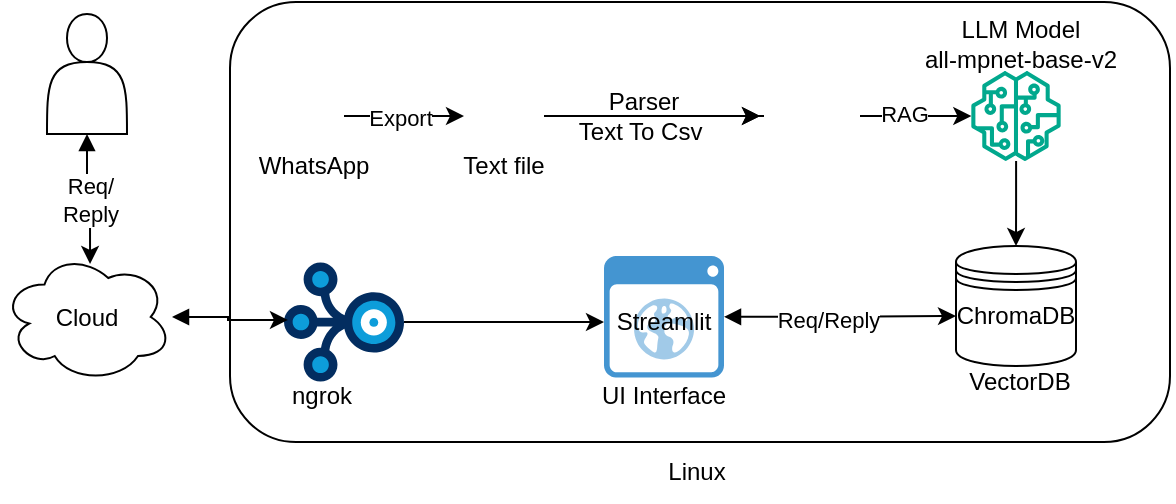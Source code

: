 <mxfile version="24.7.5">
  <diagram name="Page-1" id="FGSpDxOno7eK5a7wbtOg">
    <mxGraphModel dx="1220" dy="724" grid="1" gridSize="10" guides="1" tooltips="1" connect="1" arrows="1" fold="1" page="1" pageScale="1" pageWidth="850" pageHeight="1100" math="0" shadow="0">
      <root>
        <mxCell id="0" />
        <mxCell id="1" parent="0" />
        <mxCell id="jWdIfaKQOzp6A7ng9Rs8-55" value="" style="group" parent="1" vertex="1" connectable="0">
          <mxGeometry x="180" y="66" width="586" height="244" as="geometry" />
        </mxCell>
        <mxCell id="jWdIfaKQOzp6A7ng9Rs8-6" value="" style="shape=actor;whiteSpace=wrap;html=1;" parent="jWdIfaKQOzp6A7ng9Rs8-55" vertex="1">
          <mxGeometry x="22.5" width="40" height="60" as="geometry" />
        </mxCell>
        <mxCell id="jWdIfaKQOzp6A7ng9Rs8-46" value="Cloud" style="ellipse;shape=cloud;whiteSpace=wrap;html=1;" parent="jWdIfaKQOzp6A7ng9Rs8-55" vertex="1">
          <mxGeometry y="119" width="85" height="65" as="geometry" />
        </mxCell>
        <mxCell id="jWdIfaKQOzp6A7ng9Rs8-47" value="" style="group" parent="jWdIfaKQOzp6A7ng9Rs8-55" vertex="1" connectable="0">
          <mxGeometry x="126" width="460" height="220" as="geometry" />
        </mxCell>
        <mxCell id="jWdIfaKQOzp6A7ng9Rs8-50" value="" style="rounded=1;whiteSpace=wrap;html=1;" parent="jWdIfaKQOzp6A7ng9Rs8-47" vertex="1">
          <mxGeometry x="-12" y="-6" width="470" height="220" as="geometry" />
        </mxCell>
        <mxCell id="jWdIfaKQOzp6A7ng9Rs8-8" style="edgeStyle=orthogonalEdgeStyle;rounded=0;orthogonalLoop=1;jettySize=auto;html=1;exitX=1;exitY=0.5;exitDx=0;exitDy=0;entryX=0;entryY=0.5;entryDx=0;entryDy=0;" parent="jWdIfaKQOzp6A7ng9Rs8-47" source="jWdIfaKQOzp6A7ng9Rs8-1" target="jWdIfaKQOzp6A7ng9Rs8-2" edge="1">
          <mxGeometry relative="1" as="geometry" />
        </mxCell>
        <mxCell id="jWdIfaKQOzp6A7ng9Rs8-37" value="Export" style="edgeLabel;html=1;align=center;verticalAlign=middle;resizable=0;points=[];" parent="jWdIfaKQOzp6A7ng9Rs8-8" vertex="1" connectable="0">
          <mxGeometry x="-0.067" y="-1" relative="1" as="geometry">
            <mxPoint as="offset" />
          </mxGeometry>
        </mxCell>
        <mxCell id="jWdIfaKQOzp6A7ng9Rs8-1" value="" style="shape=image;html=1;verticalAlign=top;verticalLabelPosition=bottom;labelBackgroundColor=#ffffff;imageAspect=0;aspect=fixed;image=https://cdn3.iconfinder.com/data/icons/2018-social-media-logotypes/1000/2018_social_media_popular_app_logo-whatsapp-128.png" parent="jWdIfaKQOzp6A7ng9Rs8-47" vertex="1">
          <mxGeometry x="15" y="36" width="30" height="30" as="geometry" />
        </mxCell>
        <mxCell id="jWdIfaKQOzp6A7ng9Rs8-14" style="edgeStyle=orthogonalEdgeStyle;rounded=0;orthogonalLoop=1;jettySize=auto;html=1;exitX=1;exitY=0.5;exitDx=0;exitDy=0;" parent="jWdIfaKQOzp6A7ng9Rs8-47" source="jWdIfaKQOzp6A7ng9Rs8-15" target="jWdIfaKQOzp6A7ng9Rs8-3" edge="1">
          <mxGeometry relative="1" as="geometry" />
        </mxCell>
        <mxCell id="jWdIfaKQOzp6A7ng9Rs8-18" style="edgeStyle=orthogonalEdgeStyle;rounded=0;orthogonalLoop=1;jettySize=auto;html=1;exitX=1;exitY=0.5;exitDx=0;exitDy=0;entryX=0;entryY=0.5;entryDx=0;entryDy=0;" parent="jWdIfaKQOzp6A7ng9Rs8-47" source="jWdIfaKQOzp6A7ng9Rs8-2" target="jWdIfaKQOzp6A7ng9Rs8-3" edge="1">
          <mxGeometry relative="1" as="geometry" />
        </mxCell>
        <mxCell id="jWdIfaKQOzp6A7ng9Rs8-2" value="" style="shape=image;html=1;verticalAlign=top;verticalLabelPosition=bottom;labelBackgroundColor=#ffffff;imageAspect=0;aspect=fixed;image=https://cdn0.iconfinder.com/data/icons/octicons/1024/file-text-128.png" parent="jWdIfaKQOzp6A7ng9Rs8-47" vertex="1">
          <mxGeometry x="105" y="31" width="40" height="40" as="geometry" />
        </mxCell>
        <mxCell id="jWdIfaKQOzp6A7ng9Rs8-21" style="edgeStyle=orthogonalEdgeStyle;rounded=0;orthogonalLoop=1;jettySize=auto;html=1;" parent="jWdIfaKQOzp6A7ng9Rs8-47" source="jWdIfaKQOzp6A7ng9Rs8-3" target="jWdIfaKQOzp6A7ng9Rs8-7" edge="1">
          <mxGeometry relative="1" as="geometry" />
        </mxCell>
        <mxCell id="jWdIfaKQOzp6A7ng9Rs8-36" value="RAG" style="edgeLabel;html=1;align=center;verticalAlign=middle;resizable=0;points=[];" parent="jWdIfaKQOzp6A7ng9Rs8-21" vertex="1" connectable="0">
          <mxGeometry x="-0.21" y="1" relative="1" as="geometry">
            <mxPoint as="offset" />
          </mxGeometry>
        </mxCell>
        <mxCell id="jWdIfaKQOzp6A7ng9Rs8-3" value="" style="shape=image;html=1;verticalAlign=top;verticalLabelPosition=bottom;labelBackgroundColor=#ffffff;imageAspect=0;aspect=fixed;image=https://cdn0.iconfinder.com/data/icons/phosphor-light-vol-2/256/file-csv-light-128.png" parent="jWdIfaKQOzp6A7ng9Rs8-47" vertex="1">
          <mxGeometry x="253" y="26" width="50" height="50" as="geometry" />
        </mxCell>
        <mxCell id="jWdIfaKQOzp6A7ng9Rs8-5" value="" style="shape=datastore;whiteSpace=wrap;html=1;" parent="jWdIfaKQOzp6A7ng9Rs8-47" vertex="1">
          <mxGeometry x="351" y="116" width="60" height="60" as="geometry" />
        </mxCell>
        <mxCell id="jWdIfaKQOzp6A7ng9Rs8-24" style="edgeStyle=orthogonalEdgeStyle;rounded=0;orthogonalLoop=1;jettySize=auto;html=1;entryX=0.5;entryY=0;entryDx=0;entryDy=0;" parent="jWdIfaKQOzp6A7ng9Rs8-47" source="jWdIfaKQOzp6A7ng9Rs8-7" target="jWdIfaKQOzp6A7ng9Rs8-5" edge="1">
          <mxGeometry relative="1" as="geometry">
            <mxPoint x="381" y="106" as="targetPoint" />
          </mxGeometry>
        </mxCell>
        <mxCell id="jWdIfaKQOzp6A7ng9Rs8-7" value="" style="sketch=0;outlineConnect=0;fontColor=#232F3E;gradientColor=none;fillColor=#01A88D;strokeColor=none;dashed=0;verticalLabelPosition=bottom;verticalAlign=top;align=center;html=1;fontSize=12;fontStyle=0;aspect=fixed;pointerEvents=1;shape=mxgraph.aws4.sagemaker_model;" parent="jWdIfaKQOzp6A7ng9Rs8-47" vertex="1">
          <mxGeometry x="358.5" y="28.5" width="45" height="45" as="geometry" />
        </mxCell>
        <mxCell id="jWdIfaKQOzp6A7ng9Rs8-11" value="Text file" style="text;html=1;align=center;verticalAlign=middle;whiteSpace=wrap;rounded=0;" parent="jWdIfaKQOzp6A7ng9Rs8-47" vertex="1">
          <mxGeometry x="95" y="61" width="60" height="30" as="geometry" />
        </mxCell>
        <mxCell id="jWdIfaKQOzp6A7ng9Rs8-12" value="UI Interface" style="text;html=1;align=center;verticalAlign=middle;whiteSpace=wrap;rounded=0;" parent="jWdIfaKQOzp6A7ng9Rs8-47" vertex="1">
          <mxGeometry x="165" y="176" width="80" height="30" as="geometry" />
        </mxCell>
        <mxCell id="jWdIfaKQOzp6A7ng9Rs8-13" value="WhatsApp" style="text;html=1;align=center;verticalAlign=middle;whiteSpace=wrap;rounded=0;" parent="jWdIfaKQOzp6A7ng9Rs8-47" vertex="1">
          <mxGeometry x="-20" y="61" width="100" height="30" as="geometry" />
        </mxCell>
        <mxCell id="jWdIfaKQOzp6A7ng9Rs8-15" value="Parser&lt;div&gt;Text To Csv&amp;nbsp;&lt;/div&gt;" style="text;html=1;align=center;verticalAlign=middle;whiteSpace=wrap;rounded=0;" parent="jWdIfaKQOzp6A7ng9Rs8-47" vertex="1">
          <mxGeometry x="155" y="36" width="80" height="30" as="geometry" />
        </mxCell>
        <mxCell id="jWdIfaKQOzp6A7ng9Rs8-19" value="LLM Model&lt;br&gt;all-mpnet-base-v2" style="text;html=1;align=center;verticalAlign=middle;whiteSpace=wrap;rounded=0;" parent="jWdIfaKQOzp6A7ng9Rs8-47" vertex="1">
          <mxGeometry x="325.75" width="114.5" height="30" as="geometry" />
        </mxCell>
        <mxCell id="jWdIfaKQOzp6A7ng9Rs8-26" value="ChromaDB" style="text;html=1;align=center;verticalAlign=middle;whiteSpace=wrap;rounded=0;" parent="jWdIfaKQOzp6A7ng9Rs8-47" vertex="1">
          <mxGeometry x="351" y="136" width="60" height="30" as="geometry" />
        </mxCell>
        <mxCell id="jWdIfaKQOzp6A7ng9Rs8-45" style="edgeStyle=orthogonalEdgeStyle;rounded=0;orthogonalLoop=1;jettySize=auto;html=1;entryX=0;entryY=0.5;entryDx=0;entryDy=0;" parent="jWdIfaKQOzp6A7ng9Rs8-47" source="jWdIfaKQOzp6A7ng9Rs8-27" target="jWdIfaKQOzp6A7ng9Rs8-43" edge="1">
          <mxGeometry relative="1" as="geometry" />
        </mxCell>
        <mxCell id="jWdIfaKQOzp6A7ng9Rs8-27" value="" style="verticalLabelPosition=bottom;aspect=fixed;html=1;shape=mxgraph.salesforce.stream;" parent="jWdIfaKQOzp6A7ng9Rs8-47" vertex="1">
          <mxGeometry x="15" y="124" width="60" height="60" as="geometry" />
        </mxCell>
        <mxCell id="jWdIfaKQOzp6A7ng9Rs8-34" style="edgeStyle=orthogonalEdgeStyle;rounded=0;orthogonalLoop=1;jettySize=auto;html=1;entryX=0;entryY=0.5;entryDx=0;entryDy=0;startArrow=block;startFill=1;" parent="jWdIfaKQOzp6A7ng9Rs8-47" source="jWdIfaKQOzp6A7ng9Rs8-28" target="jWdIfaKQOzp6A7ng9Rs8-26" edge="1">
          <mxGeometry relative="1" as="geometry" />
        </mxCell>
        <mxCell id="jWdIfaKQOzp6A7ng9Rs8-41" value="Req/Reply" style="edgeLabel;html=1;align=center;verticalAlign=middle;resizable=0;points=[];" parent="jWdIfaKQOzp6A7ng9Rs8-34" vertex="1" connectable="0">
          <mxGeometry x="-0.11" y="-1" relative="1" as="geometry">
            <mxPoint as="offset" />
          </mxGeometry>
        </mxCell>
        <mxCell id="jWdIfaKQOzp6A7ng9Rs8-28" value="" style="shadow=0;dashed=0;html=1;strokeColor=none;fillColor=#4495D1;labelPosition=center;verticalLabelPosition=bottom;verticalAlign=top;align=center;outlineConnect=0;shape=mxgraph.veeam.2d.web_ui;" parent="jWdIfaKQOzp6A7ng9Rs8-47" vertex="1">
          <mxGeometry x="175" y="121" width="60" height="60.8" as="geometry" />
        </mxCell>
        <mxCell id="jWdIfaKQOzp6A7ng9Rs8-33" value="VectorDB" style="text;html=1;align=center;verticalAlign=middle;whiteSpace=wrap;rounded=0;" parent="jWdIfaKQOzp6A7ng9Rs8-47" vertex="1">
          <mxGeometry x="353" y="169" width="60" height="30" as="geometry" />
        </mxCell>
        <mxCell id="jWdIfaKQOzp6A7ng9Rs8-43" value="Streamlit" style="text;html=1;align=center;verticalAlign=middle;whiteSpace=wrap;rounded=0;" parent="jWdIfaKQOzp6A7ng9Rs8-47" vertex="1">
          <mxGeometry x="175" y="139" width="60" height="30" as="geometry" />
        </mxCell>
        <mxCell id="jWdIfaKQOzp6A7ng9Rs8-44" value="ngrok" style="text;html=1;align=center;verticalAlign=middle;whiteSpace=wrap;rounded=0;" parent="jWdIfaKQOzp6A7ng9Rs8-47" vertex="1">
          <mxGeometry x="4" y="176" width="60" height="30" as="geometry" />
        </mxCell>
        <mxCell id="jWdIfaKQOzp6A7ng9Rs8-48" style="edgeStyle=orthogonalEdgeStyle;rounded=0;orthogonalLoop=1;jettySize=auto;html=1;entryX=0.518;entryY=0.092;entryDx=0;entryDy=0;entryPerimeter=0;startArrow=block;startFill=1;" parent="jWdIfaKQOzp6A7ng9Rs8-55" source="jWdIfaKQOzp6A7ng9Rs8-6" target="jWdIfaKQOzp6A7ng9Rs8-46" edge="1">
          <mxGeometry relative="1" as="geometry" />
        </mxCell>
        <mxCell id="jWdIfaKQOzp6A7ng9Rs8-54" value="Req/&lt;div&gt;Reply&lt;/div&gt;" style="edgeLabel;html=1;align=center;verticalAlign=middle;resizable=0;points=[];" parent="jWdIfaKQOzp6A7ng9Rs8-48" vertex="1" connectable="0">
          <mxGeometry x="0.04" relative="1" as="geometry">
            <mxPoint as="offset" />
          </mxGeometry>
        </mxCell>
        <mxCell id="jWdIfaKQOzp6A7ng9Rs8-49" style="edgeStyle=orthogonalEdgeStyle;rounded=0;orthogonalLoop=1;jettySize=auto;html=1;entryX=0.033;entryY=0.483;entryDx=0;entryDy=0;entryPerimeter=0;startArrow=block;startFill=1;" parent="jWdIfaKQOzp6A7ng9Rs8-55" source="jWdIfaKQOzp6A7ng9Rs8-46" target="jWdIfaKQOzp6A7ng9Rs8-27" edge="1">
          <mxGeometry relative="1" as="geometry" />
        </mxCell>
        <mxCell id="jWdIfaKQOzp6A7ng9Rs8-51" value="Linux" style="text;html=1;align=center;verticalAlign=middle;whiteSpace=wrap;rounded=0;" parent="jWdIfaKQOzp6A7ng9Rs8-55" vertex="1">
          <mxGeometry x="270" y="214" width="155" height="30" as="geometry" />
        </mxCell>
      </root>
    </mxGraphModel>
  </diagram>
</mxfile>
